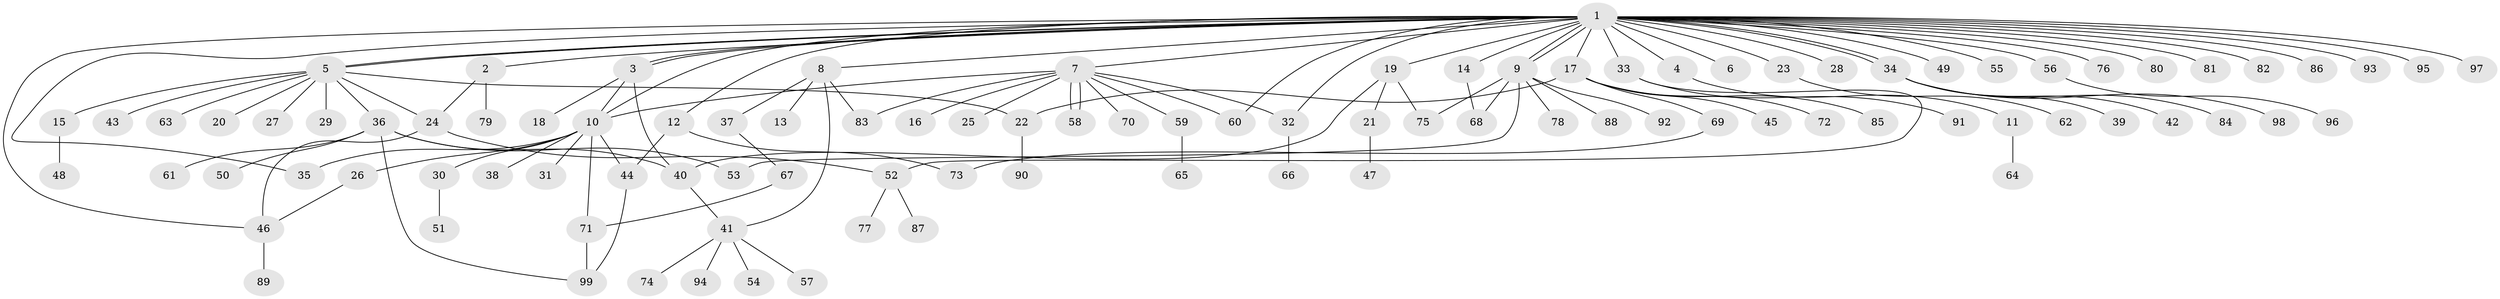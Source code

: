 // coarse degree distribution, {30: 0.014285714285714285, 2: 0.17142857142857143, 3: 0.05714285714285714, 9: 0.04285714285714286, 1: 0.5714285714285714, 4: 0.07142857142857142, 6: 0.02857142857142857, 5: 0.04285714285714286}
// Generated by graph-tools (version 1.1) at 2025/50/03/04/25 22:50:35]
// undirected, 99 vertices, 125 edges
graph export_dot {
  node [color=gray90,style=filled];
  1;
  2;
  3;
  4;
  5;
  6;
  7;
  8;
  9;
  10;
  11;
  12;
  13;
  14;
  15;
  16;
  17;
  18;
  19;
  20;
  21;
  22;
  23;
  24;
  25;
  26;
  27;
  28;
  29;
  30;
  31;
  32;
  33;
  34;
  35;
  36;
  37;
  38;
  39;
  40;
  41;
  42;
  43;
  44;
  45;
  46;
  47;
  48;
  49;
  50;
  51;
  52;
  53;
  54;
  55;
  56;
  57;
  58;
  59;
  60;
  61;
  62;
  63;
  64;
  65;
  66;
  67;
  68;
  69;
  70;
  71;
  72;
  73;
  74;
  75;
  76;
  77;
  78;
  79;
  80;
  81;
  82;
  83;
  84;
  85;
  86;
  87;
  88;
  89;
  90;
  91;
  92;
  93;
  94;
  95;
  96;
  97;
  98;
  99;
  1 -- 2;
  1 -- 3;
  1 -- 3;
  1 -- 4;
  1 -- 5;
  1 -- 5;
  1 -- 6;
  1 -- 7;
  1 -- 8;
  1 -- 9;
  1 -- 9;
  1 -- 10;
  1 -- 12;
  1 -- 14;
  1 -- 17;
  1 -- 19;
  1 -- 23;
  1 -- 28;
  1 -- 32;
  1 -- 33;
  1 -- 34;
  1 -- 34;
  1 -- 35;
  1 -- 46;
  1 -- 49;
  1 -- 55;
  1 -- 56;
  1 -- 60;
  1 -- 76;
  1 -- 80;
  1 -- 81;
  1 -- 82;
  1 -- 86;
  1 -- 93;
  1 -- 95;
  1 -- 97;
  2 -- 24;
  2 -- 79;
  3 -- 10;
  3 -- 18;
  3 -- 40;
  4 -- 11;
  5 -- 15;
  5 -- 20;
  5 -- 22;
  5 -- 24;
  5 -- 27;
  5 -- 29;
  5 -- 36;
  5 -- 43;
  5 -- 63;
  7 -- 10;
  7 -- 16;
  7 -- 25;
  7 -- 32;
  7 -- 58;
  7 -- 58;
  7 -- 59;
  7 -- 60;
  7 -- 70;
  7 -- 83;
  8 -- 13;
  8 -- 37;
  8 -- 41;
  8 -- 83;
  9 -- 53;
  9 -- 68;
  9 -- 75;
  9 -- 78;
  9 -- 88;
  9 -- 92;
  10 -- 26;
  10 -- 30;
  10 -- 31;
  10 -- 35;
  10 -- 38;
  10 -- 44;
  10 -- 71;
  11 -- 64;
  12 -- 44;
  12 -- 73;
  14 -- 68;
  15 -- 48;
  17 -- 22;
  17 -- 45;
  17 -- 69;
  17 -- 72;
  17 -- 85;
  19 -- 21;
  19 -- 40;
  19 -- 75;
  21 -- 47;
  22 -- 90;
  23 -- 62;
  24 -- 46;
  24 -- 52;
  26 -- 46;
  30 -- 51;
  32 -- 66;
  33 -- 52;
  33 -- 91;
  34 -- 39;
  34 -- 42;
  34 -- 84;
  34 -- 98;
  36 -- 40;
  36 -- 50;
  36 -- 53;
  36 -- 61;
  36 -- 99;
  37 -- 67;
  40 -- 41;
  41 -- 54;
  41 -- 57;
  41 -- 74;
  41 -- 94;
  44 -- 99;
  46 -- 89;
  52 -- 77;
  52 -- 87;
  56 -- 96;
  59 -- 65;
  67 -- 71;
  69 -- 73;
  71 -- 99;
}
